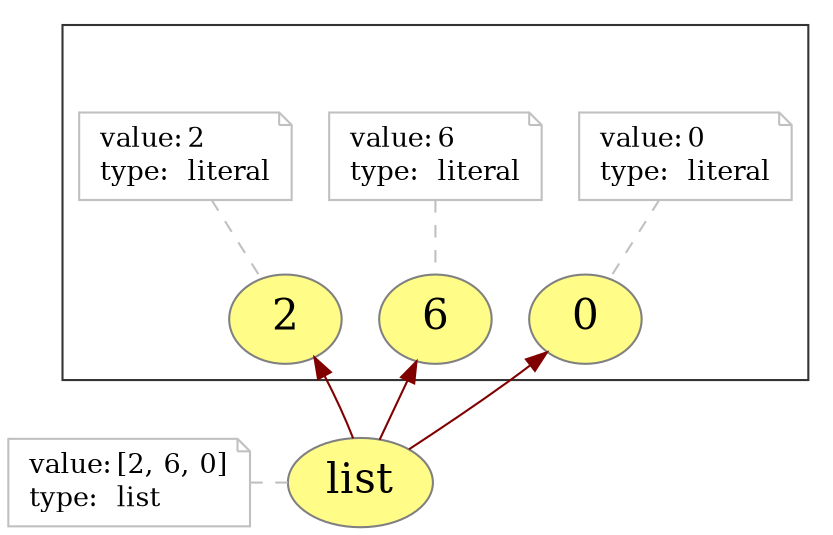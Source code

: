 digraph "PROV" { size="16,12"; rankdir="BT";
newrank=true;
splines = "spline"
rankdir=TB
subgraph cluster_1 {
    labeljust="r"
    labelloc="t"
    color = "#333333"
    fontcolor = "#333333"
    fontsize = "24"
    fontcolor="white"
    label = "Members";
    "g/2"; "g/6";  "g/0";
    "g/2-attrs"; "g/6-attrs";  "g/0-attrs"; 

}

"g/2" [fillcolor="#FFFC87",color="#808080",style="filled",label="2",URL="g/2",fontsize="20"]
"g/2-attrs" [color="gray",shape="note",fontsize="13",fontcolor="black",label=<<TABLE cellpadding="0" border="0">
	<TR>
	    <TD align="left">value:</TD>
	    <TD align="left">2</TD>
	</TR>
	<TR>
	    <TD align="left">type:</TD>
	    <TD align="left">literal</TD>
	</TR>
</TABLE>>]
"g/2-attrs" -> "g/2" [color="gray",style="dashed",arrowhead="none"]
"g/6" [fillcolor="#FFFC87",color="#808080",style="filled",label="6",URL="g/6",fontsize="20"]
"g/6-attrs" [color="gray",shape="note",fontsize="13",fontcolor="black",label=<<TABLE cellpadding="0" border="0">
	<TR>
	    <TD align="left">value:</TD>
	    <TD align="left">6</TD>
	</TR>
	<TR>
	    <TD align="left">type:</TD>
	    <TD align="left">literal</TD>
	</TR>
</TABLE>>]
"g/6-attrs" -> "g/6" [color="gray",style="dashed",arrowhead="none"]
"g/0" [fillcolor="#FFFC87",color="#808080",style="filled",label="0",URL="g/0",fontsize="20"]
"g/0-attrs" [color="gray",shape="note",fontsize="13",fontcolor="black",label=<<TABLE cellpadding="0" border="0">
	<TR>
	    <TD align="left">value:</TD>
	    <TD align="left">0</TD>
	</TR>
	<TR>
	    <TD align="left">type:</TD>
	    <TD align="left">literal</TD>
	</TR>
</TABLE>>]
"g/0-attrs" -> "g/0" [color="gray",style="dashed",arrowhead="none"]
"g/list" [fillcolor="#FFFC87",color="#808080",style="filled",label="list",URL="g/list",fontsize="20"]
"g/list-attrs" [color="gray",shape="note",fontsize="13",fontcolor="black",label=<<TABLE cellpadding="0" border="0">
	<TR>
	    <TD align="left">value:</TD>
	    <TD align="left">[2, 6, 0]</TD>
	</TR>
	<TR>
	    <TD align="left">type:</TD>
	    <TD align="left">list</TD>
	</TR>
</TABLE>>]
"g/list-attrs" -> "g/list" [color="gray",style="dashed",arrowhead="none"]
"g/list" -> "g/2" [color="#800000",fontcolor="#800000"]
"g/list" -> "g/6" [color="#800000",fontcolor="#800000"]
"g/list" -> "g/0" [color="#800000",fontcolor="#800000"]

{rank=same "g/2" "g/6" "g/0"}
{rank=same "g/list" "g/list-attrs"}

"g/2" -> "g/6" -> "g/0" [style=invis]
"g/2" -> "g/list"  [style=invis]
}